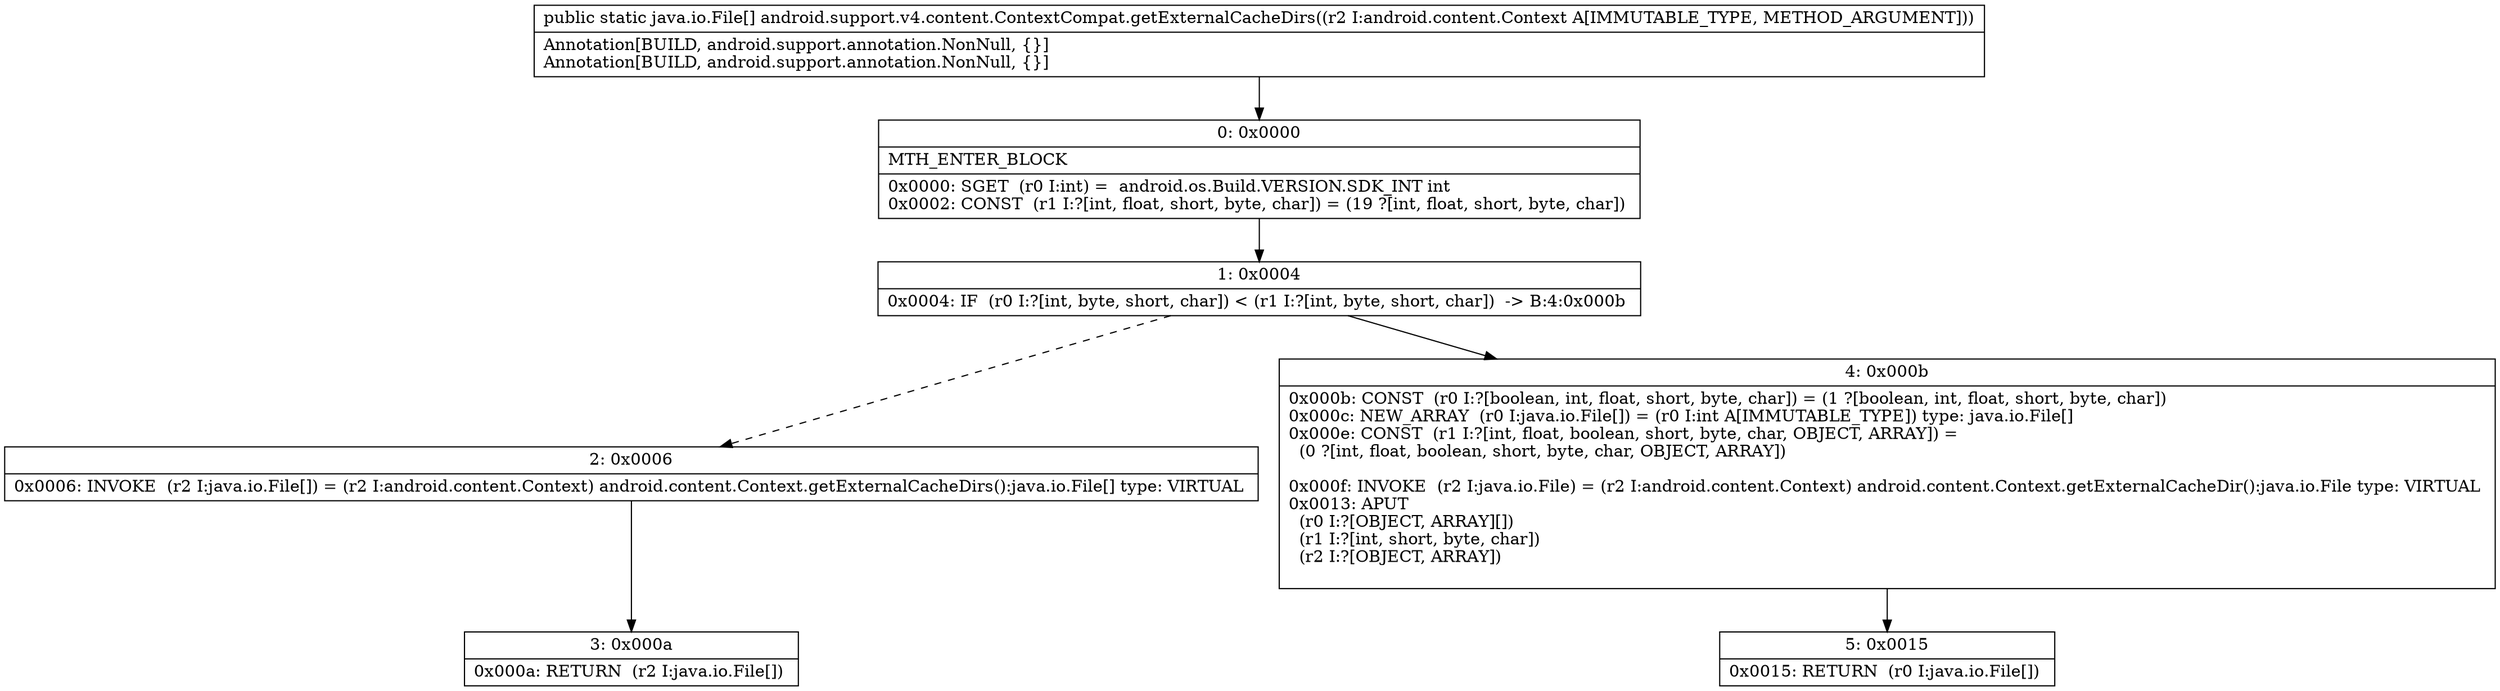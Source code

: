 digraph "CFG forandroid.support.v4.content.ContextCompat.getExternalCacheDirs(Landroid\/content\/Context;)[Ljava\/io\/File;" {
Node_0 [shape=record,label="{0\:\ 0x0000|MTH_ENTER_BLOCK\l|0x0000: SGET  (r0 I:int) =  android.os.Build.VERSION.SDK_INT int \l0x0002: CONST  (r1 I:?[int, float, short, byte, char]) = (19 ?[int, float, short, byte, char]) \l}"];
Node_1 [shape=record,label="{1\:\ 0x0004|0x0004: IF  (r0 I:?[int, byte, short, char]) \< (r1 I:?[int, byte, short, char])  \-\> B:4:0x000b \l}"];
Node_2 [shape=record,label="{2\:\ 0x0006|0x0006: INVOKE  (r2 I:java.io.File[]) = (r2 I:android.content.Context) android.content.Context.getExternalCacheDirs():java.io.File[] type: VIRTUAL \l}"];
Node_3 [shape=record,label="{3\:\ 0x000a|0x000a: RETURN  (r2 I:java.io.File[]) \l}"];
Node_4 [shape=record,label="{4\:\ 0x000b|0x000b: CONST  (r0 I:?[boolean, int, float, short, byte, char]) = (1 ?[boolean, int, float, short, byte, char]) \l0x000c: NEW_ARRAY  (r0 I:java.io.File[]) = (r0 I:int A[IMMUTABLE_TYPE]) type: java.io.File[] \l0x000e: CONST  (r1 I:?[int, float, boolean, short, byte, char, OBJECT, ARRAY]) = \l  (0 ?[int, float, boolean, short, byte, char, OBJECT, ARRAY])\l \l0x000f: INVOKE  (r2 I:java.io.File) = (r2 I:android.content.Context) android.content.Context.getExternalCacheDir():java.io.File type: VIRTUAL \l0x0013: APUT  \l  (r0 I:?[OBJECT, ARRAY][])\l  (r1 I:?[int, short, byte, char])\l  (r2 I:?[OBJECT, ARRAY])\l \l}"];
Node_5 [shape=record,label="{5\:\ 0x0015|0x0015: RETURN  (r0 I:java.io.File[]) \l}"];
MethodNode[shape=record,label="{public static java.io.File[] android.support.v4.content.ContextCompat.getExternalCacheDirs((r2 I:android.content.Context A[IMMUTABLE_TYPE, METHOD_ARGUMENT]))  | Annotation[BUILD, android.support.annotation.NonNull, \{\}]\lAnnotation[BUILD, android.support.annotation.NonNull, \{\}]\l}"];
MethodNode -> Node_0;
Node_0 -> Node_1;
Node_1 -> Node_2[style=dashed];
Node_1 -> Node_4;
Node_2 -> Node_3;
Node_4 -> Node_5;
}

